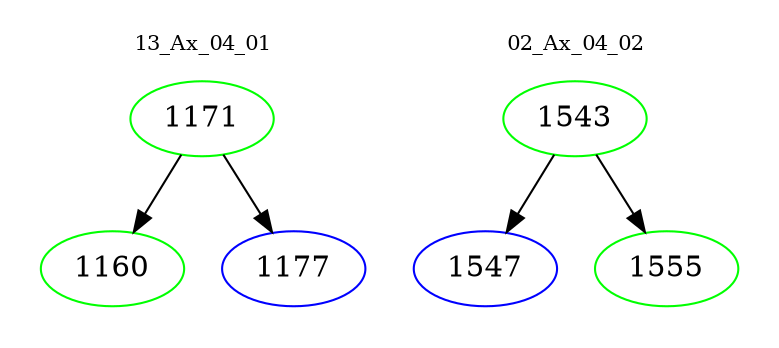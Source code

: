 digraph{
subgraph cluster_0 {
color = white
label = "13_Ax_04_01";
fontsize=10;
T0_1171 [label="1171", color="green"]
T0_1171 -> T0_1160 [color="black"]
T0_1160 [label="1160", color="green"]
T0_1171 -> T0_1177 [color="black"]
T0_1177 [label="1177", color="blue"]
}
subgraph cluster_1 {
color = white
label = "02_Ax_04_02";
fontsize=10;
T1_1543 [label="1543", color="green"]
T1_1543 -> T1_1547 [color="black"]
T1_1547 [label="1547", color="blue"]
T1_1543 -> T1_1555 [color="black"]
T1_1555 [label="1555", color="green"]
}
}
